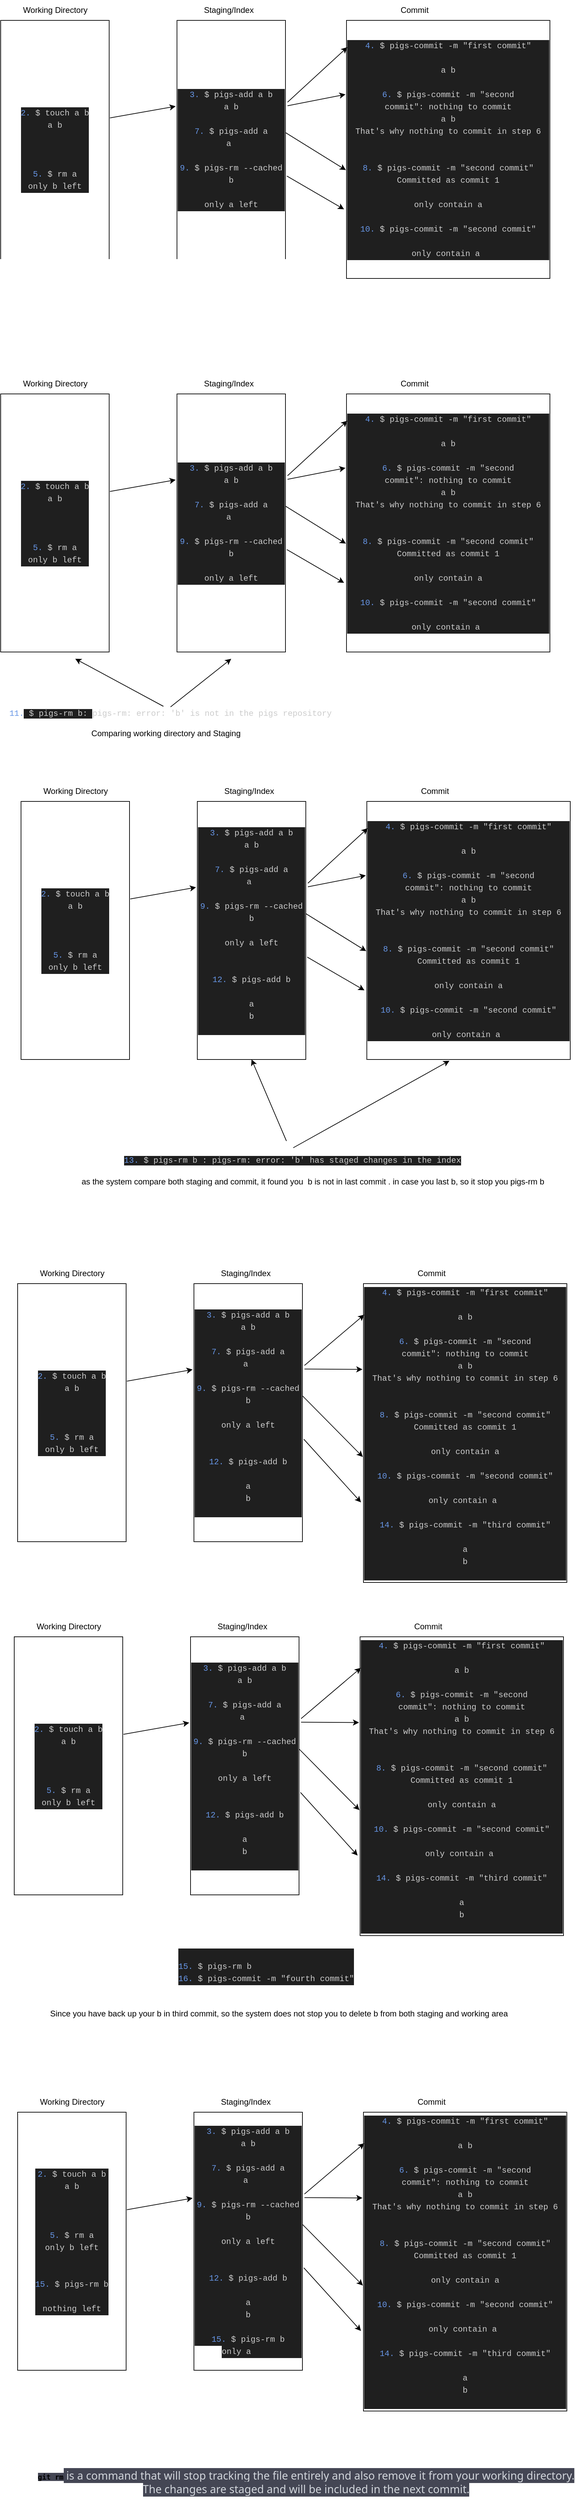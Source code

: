 <mxfile>
    <diagram id="VfUChGViP7axhB_BiA8z" name="Page-1">
        <mxGraphModel dx="1522" dy="1174" grid="1" gridSize="10" guides="1" tooltips="1" connect="1" arrows="1" fold="1" page="1" pageScale="1" pageWidth="827" pageHeight="1169" math="0" shadow="0">
            <root>
                <mxCell id="0"/>
                <mxCell id="1" parent="0"/>
                <mxCell id="2" value="&lt;div style=&quot;color: rgb(204, 204, 204); background-color: rgb(31, 31, 31); font-family: Menlo, Monaco, &amp;quot;Courier New&amp;quot;, monospace; line-height: 18px;&quot;&gt;&lt;span style=&quot;color: #6796e6;&quot;&gt;2.&lt;/span&gt; $ touch a b&lt;/div&gt;&lt;div style=&quot;color: rgb(204, 204, 204); background-color: rgb(31, 31, 31); font-family: Menlo, Monaco, &amp;quot;Courier New&amp;quot;, monospace; line-height: 18px;&quot;&gt;a b&lt;/div&gt;&lt;div style=&quot;color: rgb(204, 204, 204); background-color: rgb(31, 31, 31); font-family: Menlo, Monaco, &amp;quot;Courier New&amp;quot;, monospace; line-height: 18px;&quot;&gt;&lt;br&gt;&lt;/div&gt;&lt;div style=&quot;color: rgb(204, 204, 204); background-color: rgb(31, 31, 31); font-family: Menlo, Monaco, &amp;quot;Courier New&amp;quot;, monospace; line-height: 18px;&quot;&gt;&lt;br&gt;&lt;/div&gt;&lt;div style=&quot;color: rgb(204, 204, 204); background-color: rgb(31, 31, 31); font-family: Menlo, Monaco, &amp;quot;Courier New&amp;quot;, monospace; line-height: 18px;&quot;&gt;&lt;br&gt;&lt;/div&gt;&lt;div style=&quot;color: rgb(204, 204, 204); background-color: rgb(31, 31, 31); font-family: Menlo, Monaco, &amp;quot;Courier New&amp;quot;, monospace; line-height: 18px;&quot;&gt;&lt;span style=&quot;color: rgb(103, 150, 230);&quot;&gt;5.&lt;/span&gt;&lt;span style=&quot;&quot;&gt;&amp;nbsp;$ rm a&lt;/span&gt;&lt;br&gt;&lt;/div&gt;&lt;div style=&quot;color: rgb(204, 204, 204); background-color: rgb(31, 31, 31); font-family: Menlo, Monaco, &amp;quot;Courier New&amp;quot;, monospace; line-height: 18px;&quot;&gt;&lt;span style=&quot;&quot;&gt;only b left&lt;/span&gt;&lt;/div&gt;" style="rounded=0;whiteSpace=wrap;html=1;" parent="1" vertex="1">
                    <mxGeometry x="110" y="80" width="160" height="380" as="geometry"/>
                </mxCell>
                <mxCell id="3" value="&lt;div style=&quot;color: rgb(204, 204, 204); background-color: rgb(31, 31, 31); font-family: Menlo, Monaco, &amp;quot;Courier New&amp;quot;, monospace; line-height: 18px;&quot;&gt;&lt;span style=&quot;color: #6796e6;&quot;&gt;3.&lt;/span&gt; $ pigs-add a b&lt;/div&gt;&lt;div style=&quot;color: rgb(204, 204, 204); background-color: rgb(31, 31, 31); font-family: Menlo, Monaco, &amp;quot;Courier New&amp;quot;, monospace; line-height: 18px;&quot;&gt;a b&lt;/div&gt;&lt;div style=&quot;color: rgb(204, 204, 204); background-color: rgb(31, 31, 31); font-family: Menlo, Monaco, &amp;quot;Courier New&amp;quot;, monospace; line-height: 18px;&quot;&gt;&lt;br&gt;&lt;/div&gt;&lt;div style=&quot;color: rgb(204, 204, 204); background-color: rgb(31, 31, 31); font-family: Menlo, Monaco, &amp;quot;Courier New&amp;quot;, monospace; line-height: 18px;&quot;&gt;&lt;div style=&quot;line-height: 18px;&quot;&gt;&lt;div style=&quot;line-height: 18px;&quot;&gt;&lt;span style=&quot;color: #6796e6;&quot;&gt;7.&lt;/span&gt; $ pigs-add a&lt;/div&gt;&lt;div style=&quot;line-height: 18px;&quot;&gt;a&amp;nbsp;&lt;/div&gt;&lt;div style=&quot;line-height: 18px;&quot;&gt;&lt;br&gt;&lt;/div&gt;&lt;div style=&quot;line-height: 18px;&quot;&gt;&lt;div style=&quot;line-height: 18px;&quot;&gt;&lt;span style=&quot;color: #6796e6;&quot;&gt;9.&lt;/span&gt; $ pigs-rm --cached b&lt;/div&gt;&lt;div style=&quot;line-height: 18px;&quot;&gt;&lt;br&gt;&lt;/div&gt;&lt;div style=&quot;line-height: 18px;&quot;&gt;only a left&lt;/div&gt;&lt;/div&gt;&lt;/div&gt;&lt;/div&gt;" style="rounded=0;whiteSpace=wrap;html=1;" parent="1" vertex="1">
                    <mxGeometry x="370" y="80" width="160" height="380" as="geometry"/>
                </mxCell>
                <mxCell id="4" value="&lt;div style=&quot;color: rgb(204, 204, 204); background-color: rgb(31, 31, 31); font-family: Menlo, Monaco, &amp;quot;Courier New&amp;quot;, monospace; line-height: 18px;&quot;&gt;&lt;span style=&quot;color: #6796e6;&quot;&gt;4.&lt;/span&gt; $ pigs-commit -m &quot;first commit&quot;&lt;/div&gt;&lt;div style=&quot;color: rgb(204, 204, 204); background-color: rgb(31, 31, 31); font-family: Menlo, Monaco, &amp;quot;Courier New&amp;quot;, monospace; line-height: 18px;&quot;&gt;&lt;br&gt;&lt;/div&gt;&lt;div style=&quot;color: rgb(204, 204, 204); background-color: rgb(31, 31, 31); font-family: Menlo, Monaco, &amp;quot;Courier New&amp;quot;, monospace; line-height: 18px;&quot;&gt;a b&lt;/div&gt;&lt;div style=&quot;color: rgb(204, 204, 204); background-color: rgb(31, 31, 31); font-family: Menlo, Monaco, &amp;quot;Courier New&amp;quot;, monospace; line-height: 18px;&quot;&gt;&lt;span style=&quot;&quot;&gt;&lt;br&gt;&lt;/span&gt;&lt;/div&gt;&lt;div style=&quot;color: rgb(204, 204, 204); background-color: rgb(31, 31, 31); font-family: Menlo, Monaco, &amp;quot;Courier New&amp;quot;, monospace; line-height: 18px;&quot;&gt;&lt;div style=&quot;line-height: 18px;&quot;&gt;&lt;span style=&quot;color: #6796e6;&quot;&gt;6.&lt;/span&gt; $ pigs-commit -m &quot;second commit&quot;:&amp;nbsp;&lt;span style=&quot;&quot;&gt;nothing to commit&lt;/span&gt;&lt;/div&gt;&lt;div style=&quot;line-height: 18px;&quot;&gt;a b&lt;br&gt;&lt;/div&gt;&lt;div style=&quot;line-height: 18px;&quot;&gt;&lt;span style=&quot;&quot;&gt;That's why nothing to commit in step 6&lt;/span&gt;&lt;/div&gt;&lt;div style=&quot;line-height: 18px;&quot;&gt;&lt;span style=&quot;&quot;&gt;&lt;br&gt;&lt;/span&gt;&lt;/div&gt;&lt;div style=&quot;line-height: 18px;&quot;&gt;&lt;span style=&quot;&quot;&gt;&lt;br&gt;&lt;/span&gt;&lt;/div&gt;&lt;div style=&quot;line-height: 18px;&quot;&gt;&lt;div style=&quot;line-height: 18px;&quot;&gt;&lt;div&gt;&lt;span style=&quot;color: #6796e6;&quot;&gt;8.&lt;/span&gt; $ pigs-commit -m &quot;second commit&quot;&lt;/div&gt;&lt;div&gt;Committed as commit 1&lt;/div&gt;&lt;div&gt;&lt;br&gt;&lt;/div&gt;&lt;div&gt;only contain a&lt;/div&gt;&lt;div&gt;&lt;br&gt;&lt;/div&gt;&lt;div&gt;&lt;div style=&quot;line-height: 18px;&quot;&gt;&lt;span style=&quot;color: #6796e6;&quot;&gt;10.&lt;/span&gt; $ pigs-commit -m &quot;second commit&quot;&lt;/div&gt;&lt;/div&gt;&lt;div style=&quot;line-height: 18px;&quot;&gt;&lt;br&gt;&lt;/div&gt;&lt;div style=&quot;line-height: 18px;&quot;&gt;only contain a&amp;nbsp;&lt;/div&gt;&lt;/div&gt;&lt;/div&gt;&lt;/div&gt;" style="rounded=0;whiteSpace=wrap;html=1;" parent="1" vertex="1">
                    <mxGeometry x="620" y="80" width="300" height="380" as="geometry"/>
                </mxCell>
                <mxCell id="5" value="Working Directory" style="text;html=1;align=center;verticalAlign=middle;resizable=0;points=[];autosize=1;strokeColor=none;fillColor=none;" parent="1" vertex="1">
                    <mxGeometry x="130" y="50" width="120" height="30" as="geometry"/>
                </mxCell>
                <mxCell id="6" value="Staging/Index" style="text;html=1;align=center;verticalAlign=middle;resizable=0;points=[];autosize=1;strokeColor=none;fillColor=none;" parent="1" vertex="1">
                    <mxGeometry x="396" y="50" width="100" height="30" as="geometry"/>
                </mxCell>
                <mxCell id="7" value="Commit" style="text;html=1;align=center;verticalAlign=middle;resizable=0;points=[];autosize=1;strokeColor=none;fillColor=none;" parent="1" vertex="1">
                    <mxGeometry x="690" y="50" width="60" height="30" as="geometry"/>
                </mxCell>
                <mxCell id="16" value="" style="endArrow=classic;html=1;exitX=1.013;exitY=0.603;exitDx=0;exitDy=0;exitPerimeter=0;entryX=-0.012;entryY=0.732;entryDx=0;entryDy=0;entryPerimeter=0;" parent="1" source="3" target="4" edge="1">
                    <mxGeometry width="50" height="50" relative="1" as="geometry">
                        <mxPoint x="710" y="160" as="sourcePoint"/>
                        <mxPoint x="760" y="110" as="targetPoint"/>
                    </mxGeometry>
                </mxCell>
                <mxCell id="17" value="" style="endArrow=classic;html=1;entryX=-0.005;entryY=0.287;entryDx=0;entryDy=0;entryPerimeter=0;exitX=1.019;exitY=0.331;exitDx=0;exitDy=0;exitPerimeter=0;" parent="1" source="3" target="4" edge="1">
                    <mxGeometry width="50" height="50" relative="1" as="geometry">
                        <mxPoint x="710" y="130" as="sourcePoint"/>
                        <mxPoint x="760" y="80" as="targetPoint"/>
                        <Array as="points"/>
                    </mxGeometry>
                </mxCell>
                <mxCell id="19" value="&lt;div style=&quot;color: rgb(204, 204, 204); background-color: rgb(31, 31, 31); font-family: Menlo, Monaco, &amp;quot;Courier New&amp;quot;, monospace; line-height: 18px;&quot;&gt;&lt;br&gt;&lt;/div&gt;&lt;div style=&quot;color: rgb(204, 204, 204); background-color: rgb(31, 31, 31); font-family: Menlo, Monaco, &amp;quot;Courier New&amp;quot;, monospace; line-height: 18px;&quot;&gt;&lt;div style=&quot;line-height: 18px;&quot;&gt;&lt;div style=&quot;line-height: 18px;&quot;&gt;&lt;div style=&quot;line-height: 18px;&quot;&gt;&lt;div style=&quot;line-height: 18px;&quot;&gt;&lt;span style=&quot;color: #6796e6;&quot;&gt;15.&lt;/span&gt; $ pigs-rm b&lt;/div&gt;&lt;div style=&quot;line-height: 18px;&quot;&gt;&lt;div style=&quot;line-height: 18px;&quot;&gt;&lt;span style=&quot;color: #6796e6;&quot;&gt;16.&lt;/span&gt; $ pigs-commit -m &quot;fourth commit&quot;&lt;/div&gt;&lt;/div&gt;&lt;/div&gt;&lt;/div&gt;&lt;/div&gt;&lt;/div&gt;" style="text;html=1;align=left;verticalAlign=middle;resizable=0;points=[];autosize=1;strokeColor=none;fillColor=none;" parent="1" vertex="1">
                    <mxGeometry x="370" y="2910" width="280" height="70" as="geometry"/>
                </mxCell>
                <mxCell id="21" value="&lt;code style=&quot;box-sizing: border-box; border: 0px solid rgb(217, 217, 227); --tw-border-spacing-x: 0; --tw-border-spacing-y: 0; --tw-translate-x: 0; --tw-translate-y: 0; --tw-rotate: 0; --tw-skew-x: 0; --tw-skew-y: 0; --tw-scale-x: 1; --tw-scale-y: 1; --tw-pan-x: ; --tw-pan-y: ; --tw-pinch-zoom: ; --tw-scroll-snap-strictness: proximity; --tw-ordinal: ; --tw-slashed-zero: ; --tw-numeric-figure: ; --tw-numeric-spacing: ; --tw-numeric-fraction: ; --tw-ring-inset: ; --tw-ring-offset-width: 0px; --tw-ring-offset-color: #fff; --tw-ring-color: rgba(69,89,164,0.5); --tw-ring-offset-shadow: 0 0 transparent; --tw-ring-shadow: 0 0 transparent; --tw-shadow: 0 0 transparent; --tw-shadow-colored: 0 0 transparent; --tw-blur: ; --tw-brightness: ; --tw-contrast: ; --tw-grayscale: ; --tw-hue-rotate: ; --tw-invert: ; --tw-saturate: ; --tw-sepia: ; --tw-drop-shadow: ; --tw-backdrop-blur: ; --tw-backdrop-brightness: ; --tw-backdrop-contrast: ; --tw-backdrop-grayscale: ; --tw-backdrop-hue-rotate: ; --tw-backdrop-invert: ; --tw-backdrop-opacity: ; --tw-backdrop-saturate: ; --tw-backdrop-sepia: ; --tw-gradient-from-position: ; --tw-gradient-via-position: ; --tw-gradient-to-position: ; font-size: 0.875em; font-weight: 600; text-align: start; background-color: rgb(68, 70, 84); font-family: &amp;quot;Söhne Mono&amp;quot;, Monaco, &amp;quot;Andale Mono&amp;quot;, &amp;quot;Ubuntu Mono&amp;quot;, monospace !important;&quot;&gt;git rm&lt;/code&gt;&lt;span style=&quot;color: rgb(209, 213, 219); font-family: Söhne, ui-sans-serif, system-ui, -apple-system, &amp;quot;Segoe UI&amp;quot;, Roboto, Ubuntu, Cantarell, &amp;quot;Noto Sans&amp;quot;, sans-serif, &amp;quot;Helvetica Neue&amp;quot;, Arial, &amp;quot;Apple Color Emoji&amp;quot;, &amp;quot;Segoe UI Emoji&amp;quot;, &amp;quot;Segoe UI Symbol&amp;quot;, &amp;quot;Noto Color Emoji&amp;quot;; font-size: 16px; text-align: start; background-color: rgb(68, 70, 84);&quot;&gt; is a command that will stop tracking the file entirely and also remove it from your working directory. &lt;br&gt;The changes are staged and will be included in the next commit.&lt;/span&gt;" style="text;html=1;align=center;verticalAlign=middle;resizable=0;points=[];autosize=1;strokeColor=none;fillColor=none;" parent="1" vertex="1">
                    <mxGeometry x="170" y="3680" width="780" height="50" as="geometry"/>
                </mxCell>
                <mxCell id="24" value="" style="endArrow=classic;html=1;exitX=1.007;exitY=0.378;exitDx=0;exitDy=0;exitPerimeter=0;entryX=-0.012;entryY=0.333;entryDx=0;entryDy=0;entryPerimeter=0;" parent="1" source="2" target="3" edge="1">
                    <mxGeometry width="50" height="50" relative="1" as="geometry">
                        <mxPoint x="400" y="440" as="sourcePoint"/>
                        <mxPoint x="450" y="390" as="targetPoint"/>
                    </mxGeometry>
                </mxCell>
                <mxCell id="25" value="" style="endArrow=classic;html=1;entryX=-0.003;entryY=0.58;entryDx=0;entryDy=0;entryPerimeter=0;exitX=1.001;exitY=0.435;exitDx=0;exitDy=0;exitPerimeter=0;" parent="1" source="3" target="4" edge="1">
                    <mxGeometry width="50" height="50" relative="1" as="geometry">
                        <mxPoint x="400" y="440" as="sourcePoint"/>
                        <mxPoint x="450" y="390" as="targetPoint"/>
                    </mxGeometry>
                </mxCell>
                <mxCell id="26" value="" style="endArrow=classic;html=1;entryX=0.004;entryY=0.104;entryDx=0;entryDy=0;entryPerimeter=0;exitX=1.019;exitY=0.317;exitDx=0;exitDy=0;exitPerimeter=0;" parent="1" source="3" target="4" edge="1">
                    <mxGeometry width="50" height="50" relative="1" as="geometry">
                        <mxPoint x="543.04" y="215.78" as="sourcePoint"/>
                        <mxPoint x="628.5" y="199.06" as="targetPoint"/>
                        <Array as="points"/>
                    </mxGeometry>
                </mxCell>
                <mxCell id="27" value="&lt;div style=&quot;color: rgb(204, 204, 204); background-color: rgb(31, 31, 31); font-family: Menlo, Monaco, &amp;quot;Courier New&amp;quot;, monospace; line-height: 18px;&quot;&gt;&lt;span style=&quot;color: #6796e6;&quot;&gt;2.&lt;/span&gt; $ touch a b&lt;/div&gt;&lt;div style=&quot;color: rgb(204, 204, 204); background-color: rgb(31, 31, 31); font-family: Menlo, Monaco, &amp;quot;Courier New&amp;quot;, monospace; line-height: 18px;&quot;&gt;a b&lt;/div&gt;&lt;div style=&quot;color: rgb(204, 204, 204); background-color: rgb(31, 31, 31); font-family: Menlo, Monaco, &amp;quot;Courier New&amp;quot;, monospace; line-height: 18px;&quot;&gt;&lt;br&gt;&lt;/div&gt;&lt;div style=&quot;color: rgb(204, 204, 204); background-color: rgb(31, 31, 31); font-family: Menlo, Monaco, &amp;quot;Courier New&amp;quot;, monospace; line-height: 18px;&quot;&gt;&lt;br&gt;&lt;/div&gt;&lt;div style=&quot;color: rgb(204, 204, 204); background-color: rgb(31, 31, 31); font-family: Menlo, Monaco, &amp;quot;Courier New&amp;quot;, monospace; line-height: 18px;&quot;&gt;&lt;br&gt;&lt;/div&gt;&lt;div style=&quot;color: rgb(204, 204, 204); background-color: rgb(31, 31, 31); font-family: Menlo, Monaco, &amp;quot;Courier New&amp;quot;, monospace; line-height: 18px;&quot;&gt;&lt;span style=&quot;color: rgb(103, 150, 230);&quot;&gt;5.&lt;/span&gt;&lt;span style=&quot;&quot;&gt;&amp;nbsp;$ rm a&lt;/span&gt;&lt;br&gt;&lt;/div&gt;&lt;div style=&quot;color: rgb(204, 204, 204); background-color: rgb(31, 31, 31); font-family: Menlo, Monaco, &amp;quot;Courier New&amp;quot;, monospace; line-height: 18px;&quot;&gt;&lt;span style=&quot;&quot;&gt;only b left&lt;/span&gt;&lt;/div&gt;" style="rounded=0;whiteSpace=wrap;html=1;" vertex="1" parent="1">
                    <mxGeometry x="110" y="630" width="160" height="380" as="geometry"/>
                </mxCell>
                <mxCell id="28" value="&lt;div style=&quot;color: rgb(204, 204, 204); background-color: rgb(31, 31, 31); font-family: Menlo, Monaco, &amp;quot;Courier New&amp;quot;, monospace; line-height: 18px;&quot;&gt;&lt;span style=&quot;color: #6796e6;&quot;&gt;3.&lt;/span&gt; $ pigs-add a b&lt;/div&gt;&lt;div style=&quot;color: rgb(204, 204, 204); background-color: rgb(31, 31, 31); font-family: Menlo, Monaco, &amp;quot;Courier New&amp;quot;, monospace; line-height: 18px;&quot;&gt;a b&lt;/div&gt;&lt;div style=&quot;color: rgb(204, 204, 204); background-color: rgb(31, 31, 31); font-family: Menlo, Monaco, &amp;quot;Courier New&amp;quot;, monospace; line-height: 18px;&quot;&gt;&lt;br&gt;&lt;/div&gt;&lt;div style=&quot;color: rgb(204, 204, 204); background-color: rgb(31, 31, 31); font-family: Menlo, Monaco, &amp;quot;Courier New&amp;quot;, monospace; line-height: 18px;&quot;&gt;&lt;div style=&quot;line-height: 18px;&quot;&gt;&lt;div style=&quot;line-height: 18px;&quot;&gt;&lt;span style=&quot;color: #6796e6;&quot;&gt;7.&lt;/span&gt; $ pigs-add a&lt;/div&gt;&lt;div style=&quot;line-height: 18px;&quot;&gt;a&amp;nbsp;&lt;/div&gt;&lt;div style=&quot;line-height: 18px;&quot;&gt;&lt;br&gt;&lt;/div&gt;&lt;div style=&quot;line-height: 18px;&quot;&gt;&lt;div style=&quot;line-height: 18px;&quot;&gt;&lt;span style=&quot;color: #6796e6;&quot;&gt;9.&lt;/span&gt; $ pigs-rm --cached b&lt;/div&gt;&lt;div style=&quot;line-height: 18px;&quot;&gt;&lt;br&gt;&lt;/div&gt;&lt;div style=&quot;line-height: 18px;&quot;&gt;only a left&lt;/div&gt;&lt;/div&gt;&lt;/div&gt;&lt;/div&gt;" style="rounded=0;whiteSpace=wrap;html=1;" vertex="1" parent="1">
                    <mxGeometry x="370" y="630" width="160" height="380" as="geometry"/>
                </mxCell>
                <mxCell id="29" value="&lt;div style=&quot;color: rgb(204, 204, 204); background-color: rgb(31, 31, 31); font-family: Menlo, Monaco, &amp;quot;Courier New&amp;quot;, monospace; line-height: 18px;&quot;&gt;&lt;span style=&quot;color: #6796e6;&quot;&gt;4.&lt;/span&gt; $ pigs-commit -m &quot;first commit&quot;&lt;/div&gt;&lt;div style=&quot;color: rgb(204, 204, 204); background-color: rgb(31, 31, 31); font-family: Menlo, Monaco, &amp;quot;Courier New&amp;quot;, monospace; line-height: 18px;&quot;&gt;&lt;br&gt;&lt;/div&gt;&lt;div style=&quot;color: rgb(204, 204, 204); background-color: rgb(31, 31, 31); font-family: Menlo, Monaco, &amp;quot;Courier New&amp;quot;, monospace; line-height: 18px;&quot;&gt;a b&lt;/div&gt;&lt;div style=&quot;color: rgb(204, 204, 204); background-color: rgb(31, 31, 31); font-family: Menlo, Monaco, &amp;quot;Courier New&amp;quot;, monospace; line-height: 18px;&quot;&gt;&lt;span style=&quot;&quot;&gt;&lt;br&gt;&lt;/span&gt;&lt;/div&gt;&lt;div style=&quot;color: rgb(204, 204, 204); background-color: rgb(31, 31, 31); font-family: Menlo, Monaco, &amp;quot;Courier New&amp;quot;, monospace; line-height: 18px;&quot;&gt;&lt;div style=&quot;line-height: 18px;&quot;&gt;&lt;span style=&quot;color: #6796e6;&quot;&gt;6.&lt;/span&gt; $ pigs-commit -m &quot;second commit&quot;:&amp;nbsp;&lt;span style=&quot;&quot;&gt;nothing to commit&lt;/span&gt;&lt;/div&gt;&lt;div style=&quot;line-height: 18px;&quot;&gt;a b&lt;br&gt;&lt;/div&gt;&lt;div style=&quot;line-height: 18px;&quot;&gt;&lt;span style=&quot;&quot;&gt;That's why nothing to commit in step 6&lt;/span&gt;&lt;/div&gt;&lt;div style=&quot;line-height: 18px;&quot;&gt;&lt;span style=&quot;&quot;&gt;&lt;br&gt;&lt;/span&gt;&lt;/div&gt;&lt;div style=&quot;line-height: 18px;&quot;&gt;&lt;span style=&quot;&quot;&gt;&lt;br&gt;&lt;/span&gt;&lt;/div&gt;&lt;div style=&quot;line-height: 18px;&quot;&gt;&lt;div style=&quot;line-height: 18px;&quot;&gt;&lt;div&gt;&lt;span style=&quot;color: #6796e6;&quot;&gt;8.&lt;/span&gt; $ pigs-commit -m &quot;second commit&quot;&lt;/div&gt;&lt;div&gt;Committed as commit 1&lt;/div&gt;&lt;div&gt;&lt;br&gt;&lt;/div&gt;&lt;div&gt;only contain a&lt;/div&gt;&lt;div&gt;&lt;br&gt;&lt;/div&gt;&lt;div&gt;&lt;div style=&quot;line-height: 18px;&quot;&gt;&lt;span style=&quot;color: #6796e6;&quot;&gt;10.&lt;/span&gt; $ pigs-commit -m &quot;second commit&quot;&lt;/div&gt;&lt;/div&gt;&lt;div style=&quot;line-height: 18px;&quot;&gt;&lt;br&gt;&lt;/div&gt;&lt;div style=&quot;line-height: 18px;&quot;&gt;only contain a&amp;nbsp;&lt;/div&gt;&lt;/div&gt;&lt;/div&gt;&lt;/div&gt;" style="rounded=0;whiteSpace=wrap;html=1;" vertex="1" parent="1">
                    <mxGeometry x="620" y="630" width="300" height="380" as="geometry"/>
                </mxCell>
                <mxCell id="30" value="Working Directory" style="text;html=1;align=center;verticalAlign=middle;resizable=0;points=[];autosize=1;strokeColor=none;fillColor=none;" vertex="1" parent="1">
                    <mxGeometry x="130" y="600" width="120" height="30" as="geometry"/>
                </mxCell>
                <mxCell id="31" value="Staging/Index" style="text;html=1;align=center;verticalAlign=middle;resizable=0;points=[];autosize=1;strokeColor=none;fillColor=none;" vertex="1" parent="1">
                    <mxGeometry x="396" y="600" width="100" height="30" as="geometry"/>
                </mxCell>
                <mxCell id="32" value="Commit" style="text;html=1;align=center;verticalAlign=middle;resizable=0;points=[];autosize=1;strokeColor=none;fillColor=none;" vertex="1" parent="1">
                    <mxGeometry x="690" y="600" width="60" height="30" as="geometry"/>
                </mxCell>
                <mxCell id="33" value="" style="endArrow=classic;html=1;exitX=1.013;exitY=0.603;exitDx=0;exitDy=0;exitPerimeter=0;entryX=-0.012;entryY=0.732;entryDx=0;entryDy=0;entryPerimeter=0;" edge="1" parent="1" source="28" target="29">
                    <mxGeometry width="50" height="50" relative="1" as="geometry">
                        <mxPoint x="710" y="710" as="sourcePoint"/>
                        <mxPoint x="760" y="660" as="targetPoint"/>
                    </mxGeometry>
                </mxCell>
                <mxCell id="34" value="" style="endArrow=classic;html=1;entryX=-0.005;entryY=0.287;entryDx=0;entryDy=0;entryPerimeter=0;exitX=1.019;exitY=0.331;exitDx=0;exitDy=0;exitPerimeter=0;" edge="1" parent="1" source="28" target="29">
                    <mxGeometry width="50" height="50" relative="1" as="geometry">
                        <mxPoint x="710" y="680" as="sourcePoint"/>
                        <mxPoint x="760" y="630" as="targetPoint"/>
                        <Array as="points"/>
                    </mxGeometry>
                </mxCell>
                <mxCell id="35" value="" style="endArrow=classic;html=1;exitX=1.007;exitY=0.378;exitDx=0;exitDy=0;exitPerimeter=0;entryX=-0.012;entryY=0.333;entryDx=0;entryDy=0;entryPerimeter=0;" edge="1" parent="1" source="27" target="28">
                    <mxGeometry width="50" height="50" relative="1" as="geometry">
                        <mxPoint x="400" y="990" as="sourcePoint"/>
                        <mxPoint x="450" y="940" as="targetPoint"/>
                    </mxGeometry>
                </mxCell>
                <mxCell id="36" value="" style="endArrow=classic;html=1;entryX=-0.003;entryY=0.58;entryDx=0;entryDy=0;entryPerimeter=0;exitX=1.001;exitY=0.435;exitDx=0;exitDy=0;exitPerimeter=0;" edge="1" parent="1" source="28" target="29">
                    <mxGeometry width="50" height="50" relative="1" as="geometry">
                        <mxPoint x="400" y="990" as="sourcePoint"/>
                        <mxPoint x="450" y="940" as="targetPoint"/>
                    </mxGeometry>
                </mxCell>
                <mxCell id="37" value="" style="endArrow=classic;html=1;entryX=0.004;entryY=0.104;entryDx=0;entryDy=0;entryPerimeter=0;exitX=1.019;exitY=0.317;exitDx=0;exitDy=0;exitPerimeter=0;" edge="1" parent="1" source="28" target="29">
                    <mxGeometry width="50" height="50" relative="1" as="geometry">
                        <mxPoint x="543.04" y="765.78" as="sourcePoint"/>
                        <mxPoint x="628.5" y="749.06" as="targetPoint"/>
                        <Array as="points"/>
                    </mxGeometry>
                </mxCell>
                <mxCell id="38" value="&lt;span style=&quot;font-family: Menlo, Monaco, &amp;quot;Courier New&amp;quot;, monospace; text-align: left; color: rgb(103, 150, 230);&quot;&gt;11.&lt;/span&gt;&lt;span style=&quot;color: rgb(204, 204, 204); font-family: Menlo, Monaco, &amp;quot;Courier New&amp;quot;, monospace; text-align: left; background-color: rgb(31, 31, 31);&quot;&gt;&amp;nbsp;$ pigs-rm b:&amp;nbsp;&lt;/span&gt;&lt;span style=&quot;color: rgb(204, 204, 204); font-family: Menlo, Monaco, &amp;quot;Courier New&amp;quot;, monospace; text-align: left;&quot;&gt;pigs-rm: error: 'b' is not in the pigs repository&lt;/span&gt;" style="text;html=1;align=center;verticalAlign=middle;resizable=0;points=[];autosize=1;strokeColor=none;fillColor=none;" vertex="1" parent="1">
                    <mxGeometry x="110" y="1085" width="500" height="30" as="geometry"/>
                </mxCell>
                <mxCell id="39" value="" style="endArrow=classic;html=1;" edge="1" parent="1">
                    <mxGeometry width="50" height="50" relative="1" as="geometry">
                        <mxPoint x="350" y="1090" as="sourcePoint"/>
                        <mxPoint x="220" y="1020" as="targetPoint"/>
                    </mxGeometry>
                </mxCell>
                <mxCell id="40" value="" style="endArrow=classic;html=1;exitX=0.481;exitY=-0.137;exitDx=0;exitDy=0;exitPerimeter=0;" edge="1" parent="1">
                    <mxGeometry width="50" height="50" relative="1" as="geometry">
                        <mxPoint x="360.5" y="1090.89" as="sourcePoint"/>
                        <mxPoint x="450" y="1020" as="targetPoint"/>
                    </mxGeometry>
                </mxCell>
                <mxCell id="41" value="Comparing working directory and Staging&amp;nbsp;" style="text;html=1;align=center;verticalAlign=middle;resizable=0;points=[];autosize=1;strokeColor=none;fillColor=none;" vertex="1" parent="1">
                    <mxGeometry x="230" y="1115" width="250" height="30" as="geometry"/>
                </mxCell>
                <mxCell id="42" value="&lt;div style=&quot;color: rgb(204, 204, 204); background-color: rgb(31, 31, 31); font-family: Menlo, Monaco, &amp;quot;Courier New&amp;quot;, monospace; line-height: 18px;&quot;&gt;&lt;span style=&quot;color: #6796e6;&quot;&gt;2.&lt;/span&gt; $ touch a b&lt;/div&gt;&lt;div style=&quot;color: rgb(204, 204, 204); background-color: rgb(31, 31, 31); font-family: Menlo, Monaco, &amp;quot;Courier New&amp;quot;, monospace; line-height: 18px;&quot;&gt;a b&lt;/div&gt;&lt;div style=&quot;color: rgb(204, 204, 204); background-color: rgb(31, 31, 31); font-family: Menlo, Monaco, &amp;quot;Courier New&amp;quot;, monospace; line-height: 18px;&quot;&gt;&lt;br&gt;&lt;/div&gt;&lt;div style=&quot;color: rgb(204, 204, 204); background-color: rgb(31, 31, 31); font-family: Menlo, Monaco, &amp;quot;Courier New&amp;quot;, monospace; line-height: 18px;&quot;&gt;&lt;br&gt;&lt;/div&gt;&lt;div style=&quot;color: rgb(204, 204, 204); background-color: rgb(31, 31, 31); font-family: Menlo, Monaco, &amp;quot;Courier New&amp;quot;, monospace; line-height: 18px;&quot;&gt;&lt;br&gt;&lt;/div&gt;&lt;div style=&quot;color: rgb(204, 204, 204); background-color: rgb(31, 31, 31); font-family: Menlo, Monaco, &amp;quot;Courier New&amp;quot;, monospace; line-height: 18px;&quot;&gt;&lt;span style=&quot;color: rgb(103, 150, 230);&quot;&gt;5.&lt;/span&gt;&lt;span style=&quot;&quot;&gt;&amp;nbsp;$ rm a&lt;/span&gt;&lt;br&gt;&lt;/div&gt;&lt;div style=&quot;color: rgb(204, 204, 204); background-color: rgb(31, 31, 31); font-family: Menlo, Monaco, &amp;quot;Courier New&amp;quot;, monospace; line-height: 18px;&quot;&gt;&lt;span style=&quot;&quot;&gt;only b left&lt;/span&gt;&lt;/div&gt;" style="rounded=0;whiteSpace=wrap;html=1;" vertex="1" parent="1">
                    <mxGeometry x="140" y="1230" width="160" height="380" as="geometry"/>
                </mxCell>
                <mxCell id="43" value="&lt;div style=&quot;color: rgb(204, 204, 204); background-color: rgb(31, 31, 31); font-family: Menlo, Monaco, &amp;quot;Courier New&amp;quot;, monospace; line-height: 18px;&quot;&gt;&lt;span style=&quot;color: #6796e6;&quot;&gt;3.&lt;/span&gt; $ pigs-add a b&lt;/div&gt;&lt;div style=&quot;color: rgb(204, 204, 204); background-color: rgb(31, 31, 31); font-family: Menlo, Monaco, &amp;quot;Courier New&amp;quot;, monospace; line-height: 18px;&quot;&gt;a b&lt;/div&gt;&lt;div style=&quot;color: rgb(204, 204, 204); background-color: rgb(31, 31, 31); font-family: Menlo, Monaco, &amp;quot;Courier New&amp;quot;, monospace; line-height: 18px;&quot;&gt;&lt;br&gt;&lt;/div&gt;&lt;div style=&quot;color: rgb(204, 204, 204); background-color: rgb(31, 31, 31); font-family: Menlo, Monaco, &amp;quot;Courier New&amp;quot;, monospace; line-height: 18px;&quot;&gt;&lt;div style=&quot;line-height: 18px;&quot;&gt;&lt;div style=&quot;line-height: 18px;&quot;&gt;&lt;span style=&quot;color: #6796e6;&quot;&gt;7.&lt;/span&gt; $ pigs-add a&lt;/div&gt;&lt;div style=&quot;line-height: 18px;&quot;&gt;a&amp;nbsp;&lt;/div&gt;&lt;div style=&quot;line-height: 18px;&quot;&gt;&lt;br&gt;&lt;/div&gt;&lt;div style=&quot;line-height: 18px;&quot;&gt;&lt;div style=&quot;line-height: 18px;&quot;&gt;&lt;span style=&quot;color: #6796e6;&quot;&gt;9.&lt;/span&gt; $ pigs-rm --cached b&lt;/div&gt;&lt;div style=&quot;line-height: 18px;&quot;&gt;&lt;br&gt;&lt;/div&gt;&lt;div style=&quot;line-height: 18px;&quot;&gt;only a left&lt;/div&gt;&lt;div style=&quot;line-height: 18px;&quot;&gt;&lt;br&gt;&lt;/div&gt;&lt;div style=&quot;line-height: 18px;&quot;&gt;&lt;br&gt;&lt;/div&gt;&lt;div style=&quot;line-height: 18px;&quot;&gt;&lt;div style=&quot;line-height: 18px;&quot;&gt;&lt;span style=&quot;color: rgb(103, 150, 230);&quot;&gt;12.&lt;/span&gt;&amp;nbsp;$ pigs-add b&lt;/div&gt;&lt;div style=&quot;line-height: 18px;&quot;&gt;&lt;span style=&quot;white-space: pre;&quot;&gt;&#9;&lt;/span&gt;&lt;br&gt;&lt;/div&gt;&lt;div style=&quot;line-height: 18px;&quot;&gt;a&lt;br&gt;&lt;/div&gt;&lt;div style=&quot;line-height: 18px;&quot;&gt;b&lt;br&gt;&lt;/div&gt;&lt;div&gt;&lt;br&gt;&lt;/div&gt;&lt;div style=&quot;text-align: left; line-height: 18px;&quot;&gt;&lt;/div&gt;&lt;/div&gt;&lt;/div&gt;&lt;/div&gt;&lt;/div&gt;" style="rounded=0;whiteSpace=wrap;html=1;" vertex="1" parent="1">
                    <mxGeometry x="400" y="1230" width="160" height="380" as="geometry"/>
                </mxCell>
                <mxCell id="44" value="&lt;div style=&quot;color: rgb(204, 204, 204); background-color: rgb(31, 31, 31); font-family: Menlo, Monaco, &amp;quot;Courier New&amp;quot;, monospace; line-height: 18px;&quot;&gt;&lt;span style=&quot;color: #6796e6;&quot;&gt;4.&lt;/span&gt; $ pigs-commit -m &quot;first commit&quot;&lt;/div&gt;&lt;div style=&quot;color: rgb(204, 204, 204); background-color: rgb(31, 31, 31); font-family: Menlo, Monaco, &amp;quot;Courier New&amp;quot;, monospace; line-height: 18px;&quot;&gt;&lt;br&gt;&lt;/div&gt;&lt;div style=&quot;color: rgb(204, 204, 204); background-color: rgb(31, 31, 31); font-family: Menlo, Monaco, &amp;quot;Courier New&amp;quot;, monospace; line-height: 18px;&quot;&gt;a b&lt;/div&gt;&lt;div style=&quot;color: rgb(204, 204, 204); background-color: rgb(31, 31, 31); font-family: Menlo, Monaco, &amp;quot;Courier New&amp;quot;, monospace; line-height: 18px;&quot;&gt;&lt;span style=&quot;&quot;&gt;&lt;br&gt;&lt;/span&gt;&lt;/div&gt;&lt;div style=&quot;color: rgb(204, 204, 204); background-color: rgb(31, 31, 31); font-family: Menlo, Monaco, &amp;quot;Courier New&amp;quot;, monospace; line-height: 18px;&quot;&gt;&lt;div style=&quot;line-height: 18px;&quot;&gt;&lt;span style=&quot;color: #6796e6;&quot;&gt;6.&lt;/span&gt; $ pigs-commit -m &quot;second commit&quot;:&amp;nbsp;&lt;span style=&quot;&quot;&gt;nothing to commit&lt;/span&gt;&lt;/div&gt;&lt;div style=&quot;line-height: 18px;&quot;&gt;a b&lt;br&gt;&lt;/div&gt;&lt;div style=&quot;line-height: 18px;&quot;&gt;&lt;span style=&quot;&quot;&gt;That's why nothing to commit in step 6&lt;/span&gt;&lt;/div&gt;&lt;div style=&quot;line-height: 18px;&quot;&gt;&lt;span style=&quot;&quot;&gt;&lt;br&gt;&lt;/span&gt;&lt;/div&gt;&lt;div style=&quot;line-height: 18px;&quot;&gt;&lt;span style=&quot;&quot;&gt;&lt;br&gt;&lt;/span&gt;&lt;/div&gt;&lt;div style=&quot;line-height: 18px;&quot;&gt;&lt;div style=&quot;line-height: 18px;&quot;&gt;&lt;div&gt;&lt;span style=&quot;color: #6796e6;&quot;&gt;8.&lt;/span&gt; $ pigs-commit -m &quot;second commit&quot;&lt;/div&gt;&lt;div&gt;Committed as commit 1&lt;/div&gt;&lt;div&gt;&lt;br&gt;&lt;/div&gt;&lt;div&gt;only contain a&lt;/div&gt;&lt;div&gt;&lt;br&gt;&lt;/div&gt;&lt;div&gt;&lt;div style=&quot;line-height: 18px;&quot;&gt;&lt;span style=&quot;color: #6796e6;&quot;&gt;10.&lt;/span&gt; $ pigs-commit -m &quot;second commit&quot;&lt;/div&gt;&lt;/div&gt;&lt;div style=&quot;line-height: 18px;&quot;&gt;&lt;br&gt;&lt;/div&gt;&lt;div style=&quot;line-height: 18px;&quot;&gt;only contain a&amp;nbsp;&lt;/div&gt;&lt;/div&gt;&lt;/div&gt;&lt;/div&gt;" style="rounded=0;whiteSpace=wrap;html=1;" vertex="1" parent="1">
                    <mxGeometry x="650" y="1230" width="300" height="380" as="geometry"/>
                </mxCell>
                <mxCell id="45" value="Working Directory" style="text;html=1;align=center;verticalAlign=middle;resizable=0;points=[];autosize=1;strokeColor=none;fillColor=none;" vertex="1" parent="1">
                    <mxGeometry x="160" y="1200" width="120" height="30" as="geometry"/>
                </mxCell>
                <mxCell id="46" value="Staging/Index" style="text;html=1;align=center;verticalAlign=middle;resizable=0;points=[];autosize=1;strokeColor=none;fillColor=none;" vertex="1" parent="1">
                    <mxGeometry x="426" y="1200" width="100" height="30" as="geometry"/>
                </mxCell>
                <mxCell id="47" value="Commit" style="text;html=1;align=center;verticalAlign=middle;resizable=0;points=[];autosize=1;strokeColor=none;fillColor=none;" vertex="1" parent="1">
                    <mxGeometry x="720" y="1200" width="60" height="30" as="geometry"/>
                </mxCell>
                <mxCell id="48" value="" style="endArrow=classic;html=1;exitX=1.013;exitY=0.603;exitDx=0;exitDy=0;exitPerimeter=0;entryX=-0.012;entryY=0.732;entryDx=0;entryDy=0;entryPerimeter=0;" edge="1" parent="1" source="43" target="44">
                    <mxGeometry width="50" height="50" relative="1" as="geometry">
                        <mxPoint x="740" y="1310" as="sourcePoint"/>
                        <mxPoint x="790" y="1260" as="targetPoint"/>
                    </mxGeometry>
                </mxCell>
                <mxCell id="49" value="" style="endArrow=classic;html=1;entryX=-0.005;entryY=0.287;entryDx=0;entryDy=0;entryPerimeter=0;exitX=1.019;exitY=0.331;exitDx=0;exitDy=0;exitPerimeter=0;" edge="1" parent="1" source="43" target="44">
                    <mxGeometry width="50" height="50" relative="1" as="geometry">
                        <mxPoint x="740" y="1280" as="sourcePoint"/>
                        <mxPoint x="790" y="1230" as="targetPoint"/>
                        <Array as="points"/>
                    </mxGeometry>
                </mxCell>
                <mxCell id="50" value="" style="endArrow=classic;html=1;exitX=1.007;exitY=0.378;exitDx=0;exitDy=0;exitPerimeter=0;entryX=-0.012;entryY=0.333;entryDx=0;entryDy=0;entryPerimeter=0;" edge="1" parent="1" source="42" target="43">
                    <mxGeometry width="50" height="50" relative="1" as="geometry">
                        <mxPoint x="430" y="1590" as="sourcePoint"/>
                        <mxPoint x="480" y="1540" as="targetPoint"/>
                    </mxGeometry>
                </mxCell>
                <mxCell id="51" value="" style="endArrow=classic;html=1;entryX=-0.003;entryY=0.58;entryDx=0;entryDy=0;entryPerimeter=0;exitX=1.001;exitY=0.435;exitDx=0;exitDy=0;exitPerimeter=0;" edge="1" parent="1" source="43" target="44">
                    <mxGeometry width="50" height="50" relative="1" as="geometry">
                        <mxPoint x="430" y="1590" as="sourcePoint"/>
                        <mxPoint x="480" y="1540" as="targetPoint"/>
                    </mxGeometry>
                </mxCell>
                <mxCell id="52" value="" style="endArrow=classic;html=1;entryX=0.004;entryY=0.104;entryDx=0;entryDy=0;entryPerimeter=0;exitX=1.019;exitY=0.317;exitDx=0;exitDy=0;exitPerimeter=0;" edge="1" parent="1" source="43" target="44">
                    <mxGeometry width="50" height="50" relative="1" as="geometry">
                        <mxPoint x="573.04" y="1365.78" as="sourcePoint"/>
                        <mxPoint x="658.5" y="1349.06" as="targetPoint"/>
                        <Array as="points"/>
                    </mxGeometry>
                </mxCell>
                <mxCell id="53" value="&lt;span style=&quot;font-family: Menlo, Monaco, &amp;quot;Courier New&amp;quot;, monospace; text-align: left; background-color: rgb(31, 31, 31); color: rgb(103, 150, 230);&quot;&gt;&lt;br class=&quot;Apple-interchange-newline&quot;&gt;13.&lt;/span&gt;&lt;span style=&quot;color: rgb(204, 204, 204); font-family: Menlo, Monaco, &amp;quot;Courier New&amp;quot;, monospace; text-align: left; background-color: rgb(31, 31, 31);&quot;&gt;&amp;nbsp;$ pigs-rm b :&amp;nbsp;&lt;/span&gt;&lt;span style=&quot;color: rgb(204, 204, 204); font-family: Menlo, Monaco, &amp;quot;Courier New&amp;quot;, monospace; text-align: left; background-color: rgb(31, 31, 31);&quot;&gt;pigs-rm: error: 'b' has staged changes in the index&lt;/span&gt;" style="text;html=1;align=center;verticalAlign=middle;resizable=0;points=[];autosize=1;strokeColor=none;fillColor=none;" vertex="1" parent="1">
                    <mxGeometry x="280" y="1730" width="520" height="40" as="geometry"/>
                </mxCell>
                <mxCell id="54" value="" style="endArrow=classic;html=1;" edge="1" parent="1" source="53">
                    <mxGeometry width="50" height="50" relative="1" as="geometry">
                        <mxPoint x="370" y="1530" as="sourcePoint"/>
                        <mxPoint x="480" y="1610" as="targetPoint"/>
                    </mxGeometry>
                </mxCell>
                <mxCell id="56" value="" style="endArrow=classic;html=1;entryX=0.406;entryY=1.005;entryDx=0;entryDy=0;entryPerimeter=0;" edge="1" parent="1" target="44">
                    <mxGeometry width="50" height="50" relative="1" as="geometry">
                        <mxPoint x="541.429" y="1740" as="sourcePoint"/>
                        <mxPoint x="490" y="1620" as="targetPoint"/>
                    </mxGeometry>
                </mxCell>
                <mxCell id="57" value="as the system compare both staging and commit, it found you&amp;nbsp; b is not in last commit . in case you last b, so it stop you pigs-rm b" style="text;html=1;align=center;verticalAlign=middle;resizable=0;points=[];autosize=1;strokeColor=none;fillColor=none;" vertex="1" parent="1">
                    <mxGeometry x="215" y="1775" width="710" height="30" as="geometry"/>
                </mxCell>
                <mxCell id="73" value="&lt;div style=&quot;color: rgb(204, 204, 204); background-color: rgb(31, 31, 31); font-family: Menlo, Monaco, &amp;quot;Courier New&amp;quot;, monospace; line-height: 18px;&quot;&gt;&lt;span style=&quot;color: #6796e6;&quot;&gt;2.&lt;/span&gt; $ touch a b&lt;/div&gt;&lt;div style=&quot;color: rgb(204, 204, 204); background-color: rgb(31, 31, 31); font-family: Menlo, Monaco, &amp;quot;Courier New&amp;quot;, monospace; line-height: 18px;&quot;&gt;a b&lt;/div&gt;&lt;div style=&quot;color: rgb(204, 204, 204); background-color: rgb(31, 31, 31); font-family: Menlo, Monaco, &amp;quot;Courier New&amp;quot;, monospace; line-height: 18px;&quot;&gt;&lt;br&gt;&lt;/div&gt;&lt;div style=&quot;color: rgb(204, 204, 204); background-color: rgb(31, 31, 31); font-family: Menlo, Monaco, &amp;quot;Courier New&amp;quot;, monospace; line-height: 18px;&quot;&gt;&lt;br&gt;&lt;/div&gt;&lt;div style=&quot;color: rgb(204, 204, 204); background-color: rgb(31, 31, 31); font-family: Menlo, Monaco, &amp;quot;Courier New&amp;quot;, monospace; line-height: 18px;&quot;&gt;&lt;br&gt;&lt;/div&gt;&lt;div style=&quot;color: rgb(204, 204, 204); background-color: rgb(31, 31, 31); font-family: Menlo, Monaco, &amp;quot;Courier New&amp;quot;, monospace; line-height: 18px;&quot;&gt;&lt;span style=&quot;color: rgb(103, 150, 230);&quot;&gt;5.&lt;/span&gt;&lt;span style=&quot;&quot;&gt;&amp;nbsp;$ rm a&lt;/span&gt;&lt;br&gt;&lt;/div&gt;&lt;div style=&quot;color: rgb(204, 204, 204); background-color: rgb(31, 31, 31); font-family: Menlo, Monaco, &amp;quot;Courier New&amp;quot;, monospace; line-height: 18px;&quot;&gt;&lt;span style=&quot;&quot;&gt;only b left&lt;/span&gt;&lt;/div&gt;" style="rounded=0;whiteSpace=wrap;html=1;" vertex="1" parent="1">
                    <mxGeometry x="135" y="1940" width="160" height="380" as="geometry"/>
                </mxCell>
                <mxCell id="74" value="&lt;div style=&quot;color: rgb(204, 204, 204); background-color: rgb(31, 31, 31); font-family: Menlo, Monaco, &amp;quot;Courier New&amp;quot;, monospace; line-height: 18px;&quot;&gt;&lt;span style=&quot;color: #6796e6;&quot;&gt;3.&lt;/span&gt; $ pigs-add a b&lt;/div&gt;&lt;div style=&quot;color: rgb(204, 204, 204); background-color: rgb(31, 31, 31); font-family: Menlo, Monaco, &amp;quot;Courier New&amp;quot;, monospace; line-height: 18px;&quot;&gt;a b&lt;/div&gt;&lt;div style=&quot;color: rgb(204, 204, 204); background-color: rgb(31, 31, 31); font-family: Menlo, Monaco, &amp;quot;Courier New&amp;quot;, monospace; line-height: 18px;&quot;&gt;&lt;br&gt;&lt;/div&gt;&lt;div style=&quot;color: rgb(204, 204, 204); background-color: rgb(31, 31, 31); font-family: Menlo, Monaco, &amp;quot;Courier New&amp;quot;, monospace; line-height: 18px;&quot;&gt;&lt;div style=&quot;line-height: 18px;&quot;&gt;&lt;div style=&quot;line-height: 18px;&quot;&gt;&lt;span style=&quot;color: #6796e6;&quot;&gt;7.&lt;/span&gt; $ pigs-add a&lt;/div&gt;&lt;div style=&quot;line-height: 18px;&quot;&gt;a&amp;nbsp;&lt;/div&gt;&lt;div style=&quot;line-height: 18px;&quot;&gt;&lt;br&gt;&lt;/div&gt;&lt;div style=&quot;line-height: 18px;&quot;&gt;&lt;div style=&quot;line-height: 18px;&quot;&gt;&lt;span style=&quot;color: #6796e6;&quot;&gt;9.&lt;/span&gt; $ pigs-rm --cached b&lt;/div&gt;&lt;div style=&quot;line-height: 18px;&quot;&gt;&lt;br&gt;&lt;/div&gt;&lt;div style=&quot;line-height: 18px;&quot;&gt;only a left&lt;/div&gt;&lt;div style=&quot;line-height: 18px;&quot;&gt;&lt;br&gt;&lt;/div&gt;&lt;div style=&quot;line-height: 18px;&quot;&gt;&lt;br&gt;&lt;/div&gt;&lt;div style=&quot;line-height: 18px;&quot;&gt;&lt;div style=&quot;line-height: 18px;&quot;&gt;&lt;span style=&quot;color: rgb(103, 150, 230);&quot;&gt;12.&lt;/span&gt;&amp;nbsp;$ pigs-add b&lt;/div&gt;&lt;div style=&quot;line-height: 18px;&quot;&gt;&lt;span style=&quot;white-space: pre;&quot;&gt;&#9;&lt;/span&gt;&lt;br&gt;&lt;/div&gt;&lt;div style=&quot;line-height: 18px;&quot;&gt;a&lt;br&gt;&lt;/div&gt;&lt;div style=&quot;line-height: 18px;&quot;&gt;b&lt;br&gt;&lt;/div&gt;&lt;div&gt;&lt;br&gt;&lt;/div&gt;&lt;div style=&quot;text-align: left; line-height: 18px;&quot;&gt;&lt;/div&gt;&lt;/div&gt;&lt;/div&gt;&lt;/div&gt;&lt;/div&gt;" style="rounded=0;whiteSpace=wrap;html=1;" vertex="1" parent="1">
                    <mxGeometry x="395" y="1940" width="160" height="380" as="geometry"/>
                </mxCell>
                <mxCell id="75" value="&lt;div style=&quot;color: rgb(204, 204, 204); background-color: rgb(31, 31, 31); font-family: Menlo, Monaco, &amp;quot;Courier New&amp;quot;, monospace; line-height: 18px;&quot;&gt;&lt;span style=&quot;color: #6796e6;&quot;&gt;4.&lt;/span&gt; $ pigs-commit -m &quot;first commit&quot;&lt;/div&gt;&lt;div style=&quot;color: rgb(204, 204, 204); background-color: rgb(31, 31, 31); font-family: Menlo, Monaco, &amp;quot;Courier New&amp;quot;, monospace; line-height: 18px;&quot;&gt;&lt;br&gt;&lt;/div&gt;&lt;div style=&quot;color: rgb(204, 204, 204); background-color: rgb(31, 31, 31); font-family: Menlo, Monaco, &amp;quot;Courier New&amp;quot;, monospace; line-height: 18px;&quot;&gt;a b&lt;/div&gt;&lt;div style=&quot;color: rgb(204, 204, 204); background-color: rgb(31, 31, 31); font-family: Menlo, Monaco, &amp;quot;Courier New&amp;quot;, monospace; line-height: 18px;&quot;&gt;&lt;span style=&quot;&quot;&gt;&lt;br&gt;&lt;/span&gt;&lt;/div&gt;&lt;div style=&quot;color: rgb(204, 204, 204); background-color: rgb(31, 31, 31); font-family: Menlo, Monaco, &amp;quot;Courier New&amp;quot;, monospace; line-height: 18px;&quot;&gt;&lt;div style=&quot;line-height: 18px;&quot;&gt;&lt;span style=&quot;color: #6796e6;&quot;&gt;6.&lt;/span&gt; $ pigs-commit -m &quot;second commit&quot;:&amp;nbsp;&lt;span style=&quot;&quot;&gt;nothing to commit&lt;/span&gt;&lt;/div&gt;&lt;div style=&quot;line-height: 18px;&quot;&gt;a b&lt;br&gt;&lt;/div&gt;&lt;div style=&quot;line-height: 18px;&quot;&gt;&lt;span style=&quot;&quot;&gt;That's why nothing to commit in step 6&lt;/span&gt;&lt;/div&gt;&lt;div style=&quot;line-height: 18px;&quot;&gt;&lt;span style=&quot;&quot;&gt;&lt;br&gt;&lt;/span&gt;&lt;/div&gt;&lt;div style=&quot;line-height: 18px;&quot;&gt;&lt;span style=&quot;&quot;&gt;&lt;br&gt;&lt;/span&gt;&lt;/div&gt;&lt;div style=&quot;line-height: 18px;&quot;&gt;&lt;div style=&quot;line-height: 18px;&quot;&gt;&lt;div&gt;&lt;span style=&quot;color: #6796e6;&quot;&gt;8.&lt;/span&gt; $ pigs-commit -m &quot;second commit&quot;&lt;/div&gt;&lt;div&gt;Committed as commit 1&lt;/div&gt;&lt;div&gt;&lt;br&gt;&lt;/div&gt;&lt;div&gt;only contain a&lt;/div&gt;&lt;div&gt;&lt;br&gt;&lt;/div&gt;&lt;div&gt;&lt;div style=&quot;line-height: 18px;&quot;&gt;&lt;span style=&quot;color: #6796e6;&quot;&gt;10.&lt;/span&gt; $ pigs-commit -m &quot;second commit&quot;&lt;/div&gt;&lt;/div&gt;&lt;div style=&quot;line-height: 18px;&quot;&gt;&lt;br&gt;&lt;/div&gt;&lt;div style=&quot;line-height: 18px;&quot;&gt;only contain a&amp;nbsp;&lt;/div&gt;&lt;div style=&quot;line-height: 18px;&quot;&gt;&lt;br&gt;&lt;/div&gt;&lt;div style=&quot;line-height: 18px;&quot;&gt;&lt;span style=&quot;text-align: left; color: rgb(103, 150, 230);&quot;&gt;14.&lt;/span&gt;&lt;span style=&quot;text-align: left;&quot;&gt;&amp;nbsp;$ pigs-commit -m &quot;third commit&quot;&lt;/span&gt;&lt;br&gt;&lt;/div&gt;&lt;div style=&quot;line-height: 18px;&quot;&gt;&lt;span style=&quot;text-align: left;&quot;&gt;&lt;br&gt;&lt;/span&gt;&lt;/div&gt;&lt;div style=&quot;line-height: 18px;&quot;&gt;&lt;span style=&quot;text-align: left;&quot;&gt;a&lt;/span&gt;&lt;/div&gt;&lt;div style=&quot;line-height: 18px;&quot;&gt;&lt;span style=&quot;text-align: left;&quot;&gt;b&lt;/span&gt;&lt;/div&gt;&lt;div style=&quot;line-height: 18px;&quot;&gt;&lt;span style=&quot;text-align: left;&quot;&gt;&lt;br&gt;&lt;/span&gt;&lt;/div&gt;&lt;/div&gt;&lt;/div&gt;&lt;/div&gt;" style="rounded=0;whiteSpace=wrap;html=1;" vertex="1" parent="1">
                    <mxGeometry x="645" y="1940" width="300" height="440" as="geometry"/>
                </mxCell>
                <mxCell id="76" value="Working Directory" style="text;html=1;align=center;verticalAlign=middle;resizable=0;points=[];autosize=1;strokeColor=none;fillColor=none;" vertex="1" parent="1">
                    <mxGeometry x="155" y="1910" width="120" height="30" as="geometry"/>
                </mxCell>
                <mxCell id="77" value="Staging/Index" style="text;html=1;align=center;verticalAlign=middle;resizable=0;points=[];autosize=1;strokeColor=none;fillColor=none;" vertex="1" parent="1">
                    <mxGeometry x="421" y="1910" width="100" height="30" as="geometry"/>
                </mxCell>
                <mxCell id="78" value="Commit" style="text;html=1;align=center;verticalAlign=middle;resizable=0;points=[];autosize=1;strokeColor=none;fillColor=none;" vertex="1" parent="1">
                    <mxGeometry x="715" y="1910" width="60" height="30" as="geometry"/>
                </mxCell>
                <mxCell id="79" value="" style="endArrow=classic;html=1;exitX=1.013;exitY=0.603;exitDx=0;exitDy=0;exitPerimeter=0;entryX=-0.012;entryY=0.732;entryDx=0;entryDy=0;entryPerimeter=0;" edge="1" parent="1" source="74" target="75">
                    <mxGeometry width="50" height="50" relative="1" as="geometry">
                        <mxPoint x="735" y="2020" as="sourcePoint"/>
                        <mxPoint x="785" y="1970" as="targetPoint"/>
                    </mxGeometry>
                </mxCell>
                <mxCell id="80" value="" style="endArrow=classic;html=1;entryX=-0.005;entryY=0.287;entryDx=0;entryDy=0;entryPerimeter=0;exitX=1.019;exitY=0.331;exitDx=0;exitDy=0;exitPerimeter=0;" edge="1" parent="1" source="74" target="75">
                    <mxGeometry width="50" height="50" relative="1" as="geometry">
                        <mxPoint x="735" y="1990" as="sourcePoint"/>
                        <mxPoint x="785" y="1940" as="targetPoint"/>
                        <Array as="points"/>
                    </mxGeometry>
                </mxCell>
                <mxCell id="81" value="" style="endArrow=classic;html=1;exitX=1.007;exitY=0.378;exitDx=0;exitDy=0;exitPerimeter=0;entryX=-0.012;entryY=0.333;entryDx=0;entryDy=0;entryPerimeter=0;" edge="1" parent="1" source="73" target="74">
                    <mxGeometry width="50" height="50" relative="1" as="geometry">
                        <mxPoint x="425" y="2300" as="sourcePoint"/>
                        <mxPoint x="475" y="2250" as="targetPoint"/>
                    </mxGeometry>
                </mxCell>
                <mxCell id="82" value="" style="endArrow=classic;html=1;entryX=-0.003;entryY=0.58;entryDx=0;entryDy=0;entryPerimeter=0;exitX=1.001;exitY=0.435;exitDx=0;exitDy=0;exitPerimeter=0;" edge="1" parent="1" source="74" target="75">
                    <mxGeometry width="50" height="50" relative="1" as="geometry">
                        <mxPoint x="425" y="2300" as="sourcePoint"/>
                        <mxPoint x="475" y="2250" as="targetPoint"/>
                    </mxGeometry>
                </mxCell>
                <mxCell id="83" value="" style="endArrow=classic;html=1;entryX=0.004;entryY=0.104;entryDx=0;entryDy=0;entryPerimeter=0;exitX=1.019;exitY=0.317;exitDx=0;exitDy=0;exitPerimeter=0;" edge="1" parent="1" source="74" target="75">
                    <mxGeometry width="50" height="50" relative="1" as="geometry">
                        <mxPoint x="568.04" y="2075.78" as="sourcePoint"/>
                        <mxPoint x="653.5" y="2059.06" as="targetPoint"/>
                        <Array as="points"/>
                    </mxGeometry>
                </mxCell>
                <mxCell id="88" value="&lt;div style=&quot;color: rgb(204, 204, 204); background-color: rgb(31, 31, 31); font-family: Menlo, Monaco, &amp;quot;Courier New&amp;quot;, monospace; line-height: 18px;&quot;&gt;&lt;span style=&quot;color: #6796e6;&quot;&gt;2.&lt;/span&gt; $ touch a b&lt;/div&gt;&lt;div style=&quot;color: rgb(204, 204, 204); background-color: rgb(31, 31, 31); font-family: Menlo, Monaco, &amp;quot;Courier New&amp;quot;, monospace; line-height: 18px;&quot;&gt;a b&lt;/div&gt;&lt;div style=&quot;color: rgb(204, 204, 204); background-color: rgb(31, 31, 31); font-family: Menlo, Monaco, &amp;quot;Courier New&amp;quot;, monospace; line-height: 18px;&quot;&gt;&lt;br&gt;&lt;/div&gt;&lt;div style=&quot;color: rgb(204, 204, 204); background-color: rgb(31, 31, 31); font-family: Menlo, Monaco, &amp;quot;Courier New&amp;quot;, monospace; line-height: 18px;&quot;&gt;&lt;br&gt;&lt;/div&gt;&lt;div style=&quot;color: rgb(204, 204, 204); background-color: rgb(31, 31, 31); font-family: Menlo, Monaco, &amp;quot;Courier New&amp;quot;, monospace; line-height: 18px;&quot;&gt;&lt;br&gt;&lt;/div&gt;&lt;div style=&quot;color: rgb(204, 204, 204); background-color: rgb(31, 31, 31); font-family: Menlo, Monaco, &amp;quot;Courier New&amp;quot;, monospace; line-height: 18px;&quot;&gt;&lt;span style=&quot;color: rgb(103, 150, 230);&quot;&gt;5.&lt;/span&gt;&lt;span style=&quot;&quot;&gt;&amp;nbsp;$ rm a&lt;/span&gt;&lt;br&gt;&lt;/div&gt;&lt;div style=&quot;color: rgb(204, 204, 204); background-color: rgb(31, 31, 31); font-family: Menlo, Monaco, &amp;quot;Courier New&amp;quot;, monospace; line-height: 18px;&quot;&gt;&lt;span style=&quot;&quot;&gt;only b left&lt;/span&gt;&lt;/div&gt;" style="rounded=0;whiteSpace=wrap;html=1;" vertex="1" parent="1">
                    <mxGeometry x="130" y="2460" width="160" height="380" as="geometry"/>
                </mxCell>
                <mxCell id="89" value="&lt;div style=&quot;color: rgb(204, 204, 204); background-color: rgb(31, 31, 31); font-family: Menlo, Monaco, &amp;quot;Courier New&amp;quot;, monospace; line-height: 18px;&quot;&gt;&lt;span style=&quot;color: #6796e6;&quot;&gt;3.&lt;/span&gt; $ pigs-add a b&lt;/div&gt;&lt;div style=&quot;color: rgb(204, 204, 204); background-color: rgb(31, 31, 31); font-family: Menlo, Monaco, &amp;quot;Courier New&amp;quot;, monospace; line-height: 18px;&quot;&gt;a b&lt;/div&gt;&lt;div style=&quot;color: rgb(204, 204, 204); background-color: rgb(31, 31, 31); font-family: Menlo, Monaco, &amp;quot;Courier New&amp;quot;, monospace; line-height: 18px;&quot;&gt;&lt;br&gt;&lt;/div&gt;&lt;div style=&quot;color: rgb(204, 204, 204); background-color: rgb(31, 31, 31); font-family: Menlo, Monaco, &amp;quot;Courier New&amp;quot;, monospace; line-height: 18px;&quot;&gt;&lt;div style=&quot;line-height: 18px;&quot;&gt;&lt;div style=&quot;line-height: 18px;&quot;&gt;&lt;span style=&quot;color: #6796e6;&quot;&gt;7.&lt;/span&gt; $ pigs-add a&lt;/div&gt;&lt;div style=&quot;line-height: 18px;&quot;&gt;a&amp;nbsp;&lt;/div&gt;&lt;div style=&quot;line-height: 18px;&quot;&gt;&lt;br&gt;&lt;/div&gt;&lt;div style=&quot;line-height: 18px;&quot;&gt;&lt;div style=&quot;line-height: 18px;&quot;&gt;&lt;span style=&quot;color: #6796e6;&quot;&gt;9.&lt;/span&gt; $ pigs-rm --cached b&lt;/div&gt;&lt;div style=&quot;line-height: 18px;&quot;&gt;&lt;br&gt;&lt;/div&gt;&lt;div style=&quot;line-height: 18px;&quot;&gt;only a left&lt;/div&gt;&lt;div style=&quot;line-height: 18px;&quot;&gt;&lt;br&gt;&lt;/div&gt;&lt;div style=&quot;line-height: 18px;&quot;&gt;&lt;br&gt;&lt;/div&gt;&lt;div style=&quot;line-height: 18px;&quot;&gt;&lt;div style=&quot;line-height: 18px;&quot;&gt;&lt;span style=&quot;color: rgb(103, 150, 230);&quot;&gt;12.&lt;/span&gt;&amp;nbsp;$ pigs-add b&lt;/div&gt;&lt;div style=&quot;line-height: 18px;&quot;&gt;&lt;span style=&quot;white-space: pre;&quot;&gt;&#9;&lt;/span&gt;&lt;br&gt;&lt;/div&gt;&lt;div style=&quot;line-height: 18px;&quot;&gt;a&lt;br&gt;&lt;/div&gt;&lt;div style=&quot;line-height: 18px;&quot;&gt;b&lt;br&gt;&lt;/div&gt;&lt;div&gt;&lt;br&gt;&lt;/div&gt;&lt;div style=&quot;text-align: left; line-height: 18px;&quot;&gt;&lt;/div&gt;&lt;/div&gt;&lt;/div&gt;&lt;/div&gt;&lt;/div&gt;" style="rounded=0;whiteSpace=wrap;html=1;" vertex="1" parent="1">
                    <mxGeometry x="390" y="2460" width="160" height="380" as="geometry"/>
                </mxCell>
                <mxCell id="90" value="&lt;div style=&quot;color: rgb(204, 204, 204); background-color: rgb(31, 31, 31); font-family: Menlo, Monaco, &amp;quot;Courier New&amp;quot;, monospace; line-height: 18px;&quot;&gt;&lt;span style=&quot;color: #6796e6;&quot;&gt;4.&lt;/span&gt; $ pigs-commit -m &quot;first commit&quot;&lt;/div&gt;&lt;div style=&quot;color: rgb(204, 204, 204); background-color: rgb(31, 31, 31); font-family: Menlo, Monaco, &amp;quot;Courier New&amp;quot;, monospace; line-height: 18px;&quot;&gt;&lt;br&gt;&lt;/div&gt;&lt;div style=&quot;color: rgb(204, 204, 204); background-color: rgb(31, 31, 31); font-family: Menlo, Monaco, &amp;quot;Courier New&amp;quot;, monospace; line-height: 18px;&quot;&gt;a b&lt;/div&gt;&lt;div style=&quot;color: rgb(204, 204, 204); background-color: rgb(31, 31, 31); font-family: Menlo, Monaco, &amp;quot;Courier New&amp;quot;, monospace; line-height: 18px;&quot;&gt;&lt;span style=&quot;&quot;&gt;&lt;br&gt;&lt;/span&gt;&lt;/div&gt;&lt;div style=&quot;color: rgb(204, 204, 204); background-color: rgb(31, 31, 31); font-family: Menlo, Monaco, &amp;quot;Courier New&amp;quot;, monospace; line-height: 18px;&quot;&gt;&lt;div style=&quot;line-height: 18px;&quot;&gt;&lt;span style=&quot;color: #6796e6;&quot;&gt;6.&lt;/span&gt; $ pigs-commit -m &quot;second commit&quot;:&amp;nbsp;&lt;span style=&quot;&quot;&gt;nothing to commit&lt;/span&gt;&lt;/div&gt;&lt;div style=&quot;line-height: 18px;&quot;&gt;a b&lt;br&gt;&lt;/div&gt;&lt;div style=&quot;line-height: 18px;&quot;&gt;&lt;span style=&quot;&quot;&gt;That's why nothing to commit in step 6&lt;/span&gt;&lt;/div&gt;&lt;div style=&quot;line-height: 18px;&quot;&gt;&lt;span style=&quot;&quot;&gt;&lt;br&gt;&lt;/span&gt;&lt;/div&gt;&lt;div style=&quot;line-height: 18px;&quot;&gt;&lt;span style=&quot;&quot;&gt;&lt;br&gt;&lt;/span&gt;&lt;/div&gt;&lt;div style=&quot;line-height: 18px;&quot;&gt;&lt;div style=&quot;line-height: 18px;&quot;&gt;&lt;div&gt;&lt;span style=&quot;color: #6796e6;&quot;&gt;8.&lt;/span&gt; $ pigs-commit -m &quot;second commit&quot;&lt;/div&gt;&lt;div&gt;Committed as commit 1&lt;/div&gt;&lt;div&gt;&lt;br&gt;&lt;/div&gt;&lt;div&gt;only contain a&lt;/div&gt;&lt;div&gt;&lt;br&gt;&lt;/div&gt;&lt;div&gt;&lt;div style=&quot;line-height: 18px;&quot;&gt;&lt;span style=&quot;color: #6796e6;&quot;&gt;10.&lt;/span&gt; $ pigs-commit -m &quot;second commit&quot;&lt;/div&gt;&lt;/div&gt;&lt;div style=&quot;line-height: 18px;&quot;&gt;&lt;br&gt;&lt;/div&gt;&lt;div style=&quot;line-height: 18px;&quot;&gt;only contain a&amp;nbsp;&lt;/div&gt;&lt;div style=&quot;line-height: 18px;&quot;&gt;&lt;br&gt;&lt;/div&gt;&lt;div style=&quot;line-height: 18px;&quot;&gt;&lt;span style=&quot;text-align: left; color: rgb(103, 150, 230);&quot;&gt;14.&lt;/span&gt;&lt;span style=&quot;text-align: left;&quot;&gt;&amp;nbsp;$ pigs-commit -m &quot;third commit&quot;&lt;/span&gt;&lt;br&gt;&lt;/div&gt;&lt;div style=&quot;line-height: 18px;&quot;&gt;&lt;span style=&quot;text-align: left;&quot;&gt;&lt;br&gt;&lt;/span&gt;&lt;/div&gt;&lt;div style=&quot;line-height: 18px;&quot;&gt;&lt;span style=&quot;text-align: left;&quot;&gt;a&lt;/span&gt;&lt;/div&gt;&lt;div style=&quot;line-height: 18px;&quot;&gt;&lt;span style=&quot;text-align: left;&quot;&gt;b&lt;/span&gt;&lt;/div&gt;&lt;div style=&quot;line-height: 18px;&quot;&gt;&lt;span style=&quot;text-align: left;&quot;&gt;&lt;br&gt;&lt;/span&gt;&lt;/div&gt;&lt;/div&gt;&lt;/div&gt;&lt;/div&gt;" style="rounded=0;whiteSpace=wrap;html=1;" vertex="1" parent="1">
                    <mxGeometry x="640" y="2460" width="300" height="440" as="geometry"/>
                </mxCell>
                <mxCell id="91" value="Working Directory" style="text;html=1;align=center;verticalAlign=middle;resizable=0;points=[];autosize=1;strokeColor=none;fillColor=none;" vertex="1" parent="1">
                    <mxGeometry x="150" y="2430" width="120" height="30" as="geometry"/>
                </mxCell>
                <mxCell id="92" value="Staging/Index" style="text;html=1;align=center;verticalAlign=middle;resizable=0;points=[];autosize=1;strokeColor=none;fillColor=none;" vertex="1" parent="1">
                    <mxGeometry x="416" y="2430" width="100" height="30" as="geometry"/>
                </mxCell>
                <mxCell id="93" value="Commit" style="text;html=1;align=center;verticalAlign=middle;resizable=0;points=[];autosize=1;strokeColor=none;fillColor=none;" vertex="1" parent="1">
                    <mxGeometry x="710" y="2430" width="60" height="30" as="geometry"/>
                </mxCell>
                <mxCell id="94" value="" style="endArrow=classic;html=1;exitX=1.013;exitY=0.603;exitDx=0;exitDy=0;exitPerimeter=0;entryX=-0.012;entryY=0.732;entryDx=0;entryDy=0;entryPerimeter=0;" edge="1" parent="1" source="89" target="90">
                    <mxGeometry width="50" height="50" relative="1" as="geometry">
                        <mxPoint x="730" y="2540" as="sourcePoint"/>
                        <mxPoint x="780" y="2490" as="targetPoint"/>
                    </mxGeometry>
                </mxCell>
                <mxCell id="95" value="" style="endArrow=classic;html=1;entryX=-0.005;entryY=0.287;entryDx=0;entryDy=0;entryPerimeter=0;exitX=1.019;exitY=0.331;exitDx=0;exitDy=0;exitPerimeter=0;" edge="1" parent="1" source="89" target="90">
                    <mxGeometry width="50" height="50" relative="1" as="geometry">
                        <mxPoint x="730" y="2510" as="sourcePoint"/>
                        <mxPoint x="780" y="2460" as="targetPoint"/>
                        <Array as="points"/>
                    </mxGeometry>
                </mxCell>
                <mxCell id="96" value="" style="endArrow=classic;html=1;exitX=1.007;exitY=0.378;exitDx=0;exitDy=0;exitPerimeter=0;entryX=-0.012;entryY=0.333;entryDx=0;entryDy=0;entryPerimeter=0;" edge="1" parent="1" source="88" target="89">
                    <mxGeometry width="50" height="50" relative="1" as="geometry">
                        <mxPoint x="420" y="2820" as="sourcePoint"/>
                        <mxPoint x="470" y="2770" as="targetPoint"/>
                    </mxGeometry>
                </mxCell>
                <mxCell id="97" value="" style="endArrow=classic;html=1;entryX=-0.003;entryY=0.58;entryDx=0;entryDy=0;entryPerimeter=0;exitX=1.001;exitY=0.435;exitDx=0;exitDy=0;exitPerimeter=0;" edge="1" parent="1" source="89" target="90">
                    <mxGeometry width="50" height="50" relative="1" as="geometry">
                        <mxPoint x="420" y="2820" as="sourcePoint"/>
                        <mxPoint x="470" y="2770" as="targetPoint"/>
                    </mxGeometry>
                </mxCell>
                <mxCell id="98" value="" style="endArrow=classic;html=1;entryX=0.004;entryY=0.104;entryDx=0;entryDy=0;entryPerimeter=0;exitX=1.019;exitY=0.317;exitDx=0;exitDy=0;exitPerimeter=0;" edge="1" parent="1" source="89" target="90">
                    <mxGeometry width="50" height="50" relative="1" as="geometry">
                        <mxPoint x="563.04" y="2595.78" as="sourcePoint"/>
                        <mxPoint x="648.5" y="2579.06" as="targetPoint"/>
                        <Array as="points"/>
                    </mxGeometry>
                </mxCell>
                <mxCell id="99" value="Since you have back up your b in third commit, so the system does not stop you to delete b from both staging and working area" style="text;html=1;align=center;verticalAlign=middle;resizable=0;points=[];autosize=1;strokeColor=none;fillColor=none;" vertex="1" parent="1">
                    <mxGeometry x="170" y="3000" width="700" height="30" as="geometry"/>
                </mxCell>
                <mxCell id="100" value="&lt;div style=&quot;color: rgb(204, 204, 204); background-color: rgb(31, 31, 31); font-family: Menlo, Monaco, &amp;quot;Courier New&amp;quot;, monospace; line-height: 18px;&quot;&gt;&lt;span style=&quot;color: #6796e6;&quot;&gt;2.&lt;/span&gt; $ touch a b&lt;/div&gt;&lt;div style=&quot;color: rgb(204, 204, 204); background-color: rgb(31, 31, 31); font-family: Menlo, Monaco, &amp;quot;Courier New&amp;quot;, monospace; line-height: 18px;&quot;&gt;a b&lt;/div&gt;&lt;div style=&quot;color: rgb(204, 204, 204); background-color: rgb(31, 31, 31); font-family: Menlo, Monaco, &amp;quot;Courier New&amp;quot;, monospace; line-height: 18px;&quot;&gt;&lt;br&gt;&lt;/div&gt;&lt;div style=&quot;color: rgb(204, 204, 204); background-color: rgb(31, 31, 31); font-family: Menlo, Monaco, &amp;quot;Courier New&amp;quot;, monospace; line-height: 18px;&quot;&gt;&lt;br&gt;&lt;/div&gt;&lt;div style=&quot;color: rgb(204, 204, 204); background-color: rgb(31, 31, 31); font-family: Menlo, Monaco, &amp;quot;Courier New&amp;quot;, monospace; line-height: 18px;&quot;&gt;&lt;br&gt;&lt;/div&gt;&lt;div style=&quot;color: rgb(204, 204, 204); background-color: rgb(31, 31, 31); font-family: Menlo, Monaco, &amp;quot;Courier New&amp;quot;, monospace; line-height: 18px;&quot;&gt;&lt;span style=&quot;color: rgb(103, 150, 230);&quot;&gt;5.&lt;/span&gt;&lt;span style=&quot;&quot;&gt;&amp;nbsp;$ rm a&lt;/span&gt;&lt;br&gt;&lt;/div&gt;&lt;div style=&quot;color: rgb(204, 204, 204); background-color: rgb(31, 31, 31); font-family: Menlo, Monaco, &amp;quot;Courier New&amp;quot;, monospace; line-height: 18px;&quot;&gt;&lt;span style=&quot;&quot;&gt;only b left&lt;/span&gt;&lt;/div&gt;&lt;div style=&quot;color: rgb(204, 204, 204); background-color: rgb(31, 31, 31); font-family: Menlo, Monaco, &amp;quot;Courier New&amp;quot;, monospace; line-height: 18px;&quot;&gt;&lt;span style=&quot;&quot;&gt;&lt;br&gt;&lt;/span&gt;&lt;/div&gt;&lt;div style=&quot;color: rgb(204, 204, 204); background-color: rgb(31, 31, 31); font-family: Menlo, Monaco, &amp;quot;Courier New&amp;quot;, monospace; line-height: 18px;&quot;&gt;&lt;span style=&quot;text-align: left; color: rgb(103, 150, 230);&quot;&gt;&lt;br class=&quot;Apple-interchange-newline&quot;&gt;15.&lt;/span&gt;&lt;span style=&quot;text-align: left;&quot;&gt;&amp;nbsp;$ pigs-rm b&lt;/span&gt;&lt;span style=&quot;&quot;&gt;&lt;br&gt;&lt;/span&gt;&lt;/div&gt;&lt;div style=&quot;color: rgb(204, 204, 204); background-color: rgb(31, 31, 31); font-family: Menlo, Monaco, &amp;quot;Courier New&amp;quot;, monospace; line-height: 18px;&quot;&gt;&lt;span style=&quot;text-align: left;&quot;&gt;&lt;br&gt;&lt;/span&gt;&lt;/div&gt;&lt;div style=&quot;color: rgb(204, 204, 204); background-color: rgb(31, 31, 31); font-family: Menlo, Monaco, &amp;quot;Courier New&amp;quot;, monospace; line-height: 18px;&quot;&gt;&lt;span style=&quot;text-align: left;&quot;&gt;nothing left&lt;/span&gt;&lt;/div&gt;" style="rounded=0;whiteSpace=wrap;html=1;" vertex="1" parent="1">
                    <mxGeometry x="135" y="3160" width="160" height="380" as="geometry"/>
                </mxCell>
                <mxCell id="101" value="&lt;div style=&quot;color: rgb(204, 204, 204); background-color: rgb(31, 31, 31); font-family: Menlo, Monaco, &amp;quot;Courier New&amp;quot;, monospace; line-height: 18px;&quot;&gt;&lt;span style=&quot;color: #6796e6;&quot;&gt;3.&lt;/span&gt; $ pigs-add a b&lt;/div&gt;&lt;div style=&quot;color: rgb(204, 204, 204); background-color: rgb(31, 31, 31); font-family: Menlo, Monaco, &amp;quot;Courier New&amp;quot;, monospace; line-height: 18px;&quot;&gt;a b&lt;/div&gt;&lt;div style=&quot;color: rgb(204, 204, 204); background-color: rgb(31, 31, 31); font-family: Menlo, Monaco, &amp;quot;Courier New&amp;quot;, monospace; line-height: 18px;&quot;&gt;&lt;br&gt;&lt;/div&gt;&lt;div style=&quot;color: rgb(204, 204, 204); background-color: rgb(31, 31, 31); font-family: Menlo, Monaco, &amp;quot;Courier New&amp;quot;, monospace; line-height: 18px;&quot;&gt;&lt;div style=&quot;line-height: 18px;&quot;&gt;&lt;div style=&quot;line-height: 18px;&quot;&gt;&lt;span style=&quot;color: #6796e6;&quot;&gt;7.&lt;/span&gt; $ pigs-add a&lt;/div&gt;&lt;div style=&quot;line-height: 18px;&quot;&gt;a&amp;nbsp;&lt;/div&gt;&lt;div style=&quot;line-height: 18px;&quot;&gt;&lt;br&gt;&lt;/div&gt;&lt;div style=&quot;line-height: 18px;&quot;&gt;&lt;div style=&quot;line-height: 18px;&quot;&gt;&lt;span style=&quot;color: #6796e6;&quot;&gt;9.&lt;/span&gt; $ pigs-rm --cached b&lt;/div&gt;&lt;div style=&quot;line-height: 18px;&quot;&gt;&lt;br&gt;&lt;/div&gt;&lt;div style=&quot;line-height: 18px;&quot;&gt;only a left&lt;/div&gt;&lt;div style=&quot;line-height: 18px;&quot;&gt;&lt;br&gt;&lt;/div&gt;&lt;div style=&quot;line-height: 18px;&quot;&gt;&lt;br&gt;&lt;/div&gt;&lt;div style=&quot;line-height: 18px;&quot;&gt;&lt;div style=&quot;line-height: 18px;&quot;&gt;&lt;span style=&quot;color: rgb(103, 150, 230);&quot;&gt;12.&lt;/span&gt;&amp;nbsp;$ pigs-add b&lt;/div&gt;&lt;div style=&quot;line-height: 18px;&quot;&gt;&lt;span style=&quot;&quot;&gt;&#9;&lt;/span&gt;&lt;br&gt;&lt;/div&gt;&lt;div style=&quot;line-height: 18px;&quot;&gt;a&lt;br&gt;&lt;/div&gt;&lt;div style=&quot;line-height: 18px;&quot;&gt;b&lt;br&gt;&lt;/div&gt;&lt;div&gt;&lt;span style=&quot;text-align: left; color: rgb(103, 150, 230);&quot;&gt;&lt;br class=&quot;Apple-interchange-newline&quot;&gt;15.&lt;/span&gt;&lt;span style=&quot;text-align: left;&quot;&gt;&amp;nbsp;$ pigs-rm b&lt;/span&gt;&lt;br&gt;&lt;/div&gt;&lt;/div&gt;&lt;/div&gt;&lt;/div&gt;&lt;/div&gt;&lt;blockquote style=&quot;margin: 0 0 0 40px; border: none; padding: 0px;&quot;&gt;&lt;div style=&quot;color: rgb(204, 204, 204); background-color: rgb(31, 31, 31); font-family: Menlo, Monaco, &amp;quot;Courier New&amp;quot;, monospace; line-height: 18px;&quot;&gt;&lt;div style=&quot;line-height: 18px;&quot;&gt;&lt;div style=&quot;line-height: 18px;&quot;&gt;&lt;div style=&quot;line-height: 18px;&quot;&gt;&lt;div style=&quot;text-align: left;&quot;&gt;only a&lt;/div&gt;&lt;/div&gt;&lt;/div&gt;&lt;/div&gt;&lt;/div&gt;&lt;/blockquote&gt;&lt;div style=&quot;color: rgb(204, 204, 204); background-color: rgb(31, 31, 31); font-family: Menlo, Monaco, &amp;quot;Courier New&amp;quot;, monospace; line-height: 18px;&quot;&gt;&lt;div style=&quot;line-height: 18px;&quot;&gt;&lt;div style=&quot;line-height: 18px;&quot;&gt;&lt;div style=&quot;line-height: 18px;&quot;&gt;&lt;div style=&quot;text-align: left; line-height: 18px;&quot;&gt;&lt;/div&gt;&lt;/div&gt;&lt;/div&gt;&lt;/div&gt;&lt;/div&gt;" style="rounded=0;whiteSpace=wrap;html=1;" vertex="1" parent="1">
                    <mxGeometry x="395" y="3160" width="160" height="380" as="geometry"/>
                </mxCell>
                <mxCell id="102" value="&lt;div style=&quot;color: rgb(204, 204, 204); background-color: rgb(31, 31, 31); font-family: Menlo, Monaco, &amp;quot;Courier New&amp;quot;, monospace; line-height: 18px;&quot;&gt;&lt;span style=&quot;color: #6796e6;&quot;&gt;4.&lt;/span&gt; $ pigs-commit -m &quot;first commit&quot;&lt;/div&gt;&lt;div style=&quot;color: rgb(204, 204, 204); background-color: rgb(31, 31, 31); font-family: Menlo, Monaco, &amp;quot;Courier New&amp;quot;, monospace; line-height: 18px;&quot;&gt;&lt;br&gt;&lt;/div&gt;&lt;div style=&quot;color: rgb(204, 204, 204); background-color: rgb(31, 31, 31); font-family: Menlo, Monaco, &amp;quot;Courier New&amp;quot;, monospace; line-height: 18px;&quot;&gt;a b&lt;/div&gt;&lt;div style=&quot;color: rgb(204, 204, 204); background-color: rgb(31, 31, 31); font-family: Menlo, Monaco, &amp;quot;Courier New&amp;quot;, monospace; line-height: 18px;&quot;&gt;&lt;span style=&quot;&quot;&gt;&lt;br&gt;&lt;/span&gt;&lt;/div&gt;&lt;div style=&quot;color: rgb(204, 204, 204); background-color: rgb(31, 31, 31); font-family: Menlo, Monaco, &amp;quot;Courier New&amp;quot;, monospace; line-height: 18px;&quot;&gt;&lt;div style=&quot;line-height: 18px;&quot;&gt;&lt;span style=&quot;color: #6796e6;&quot;&gt;6.&lt;/span&gt; $ pigs-commit -m &quot;second commit&quot;:&amp;nbsp;&lt;span style=&quot;&quot;&gt;nothing to commit&lt;/span&gt;&lt;/div&gt;&lt;div style=&quot;line-height: 18px;&quot;&gt;a b&lt;br&gt;&lt;/div&gt;&lt;div style=&quot;line-height: 18px;&quot;&gt;&lt;span style=&quot;&quot;&gt;That's why nothing to commit in step 6&lt;/span&gt;&lt;/div&gt;&lt;div style=&quot;line-height: 18px;&quot;&gt;&lt;span style=&quot;&quot;&gt;&lt;br&gt;&lt;/span&gt;&lt;/div&gt;&lt;div style=&quot;line-height: 18px;&quot;&gt;&lt;span style=&quot;&quot;&gt;&lt;br&gt;&lt;/span&gt;&lt;/div&gt;&lt;div style=&quot;line-height: 18px;&quot;&gt;&lt;div style=&quot;line-height: 18px;&quot;&gt;&lt;div&gt;&lt;span style=&quot;color: #6796e6;&quot;&gt;8.&lt;/span&gt; $ pigs-commit -m &quot;second commit&quot;&lt;/div&gt;&lt;div&gt;Committed as commit 1&lt;/div&gt;&lt;div&gt;&lt;br&gt;&lt;/div&gt;&lt;div&gt;only contain a&lt;/div&gt;&lt;div&gt;&lt;br&gt;&lt;/div&gt;&lt;div&gt;&lt;div style=&quot;line-height: 18px;&quot;&gt;&lt;span style=&quot;color: #6796e6;&quot;&gt;10.&lt;/span&gt; $ pigs-commit -m &quot;second commit&quot;&lt;/div&gt;&lt;/div&gt;&lt;div style=&quot;line-height: 18px;&quot;&gt;&lt;br&gt;&lt;/div&gt;&lt;div style=&quot;line-height: 18px;&quot;&gt;only contain a&amp;nbsp;&lt;/div&gt;&lt;div style=&quot;line-height: 18px;&quot;&gt;&lt;br&gt;&lt;/div&gt;&lt;div style=&quot;line-height: 18px;&quot;&gt;&lt;span style=&quot;text-align: left; color: rgb(103, 150, 230);&quot;&gt;14.&lt;/span&gt;&lt;span style=&quot;text-align: left;&quot;&gt;&amp;nbsp;$ pigs-commit -m &quot;third commit&quot;&lt;/span&gt;&lt;br&gt;&lt;/div&gt;&lt;div style=&quot;line-height: 18px;&quot;&gt;&lt;span style=&quot;text-align: left;&quot;&gt;&lt;br&gt;&lt;/span&gt;&lt;/div&gt;&lt;div style=&quot;line-height: 18px;&quot;&gt;&lt;span style=&quot;text-align: left;&quot;&gt;a&lt;/span&gt;&lt;/div&gt;&lt;div style=&quot;line-height: 18px;&quot;&gt;&lt;span style=&quot;text-align: left;&quot;&gt;b&lt;/span&gt;&lt;/div&gt;&lt;div style=&quot;line-height: 18px;&quot;&gt;&lt;span style=&quot;text-align: left;&quot;&gt;&lt;br&gt;&lt;/span&gt;&lt;/div&gt;&lt;/div&gt;&lt;/div&gt;&lt;/div&gt;" style="rounded=0;whiteSpace=wrap;html=1;" vertex="1" parent="1">
                    <mxGeometry x="645" y="3160" width="300" height="440" as="geometry"/>
                </mxCell>
                <mxCell id="103" value="Working Directory" style="text;html=1;align=center;verticalAlign=middle;resizable=0;points=[];autosize=1;strokeColor=none;fillColor=none;" vertex="1" parent="1">
                    <mxGeometry x="155" y="3130" width="120" height="30" as="geometry"/>
                </mxCell>
                <mxCell id="104" value="Staging/Index" style="text;html=1;align=center;verticalAlign=middle;resizable=0;points=[];autosize=1;strokeColor=none;fillColor=none;" vertex="1" parent="1">
                    <mxGeometry x="421" y="3130" width="100" height="30" as="geometry"/>
                </mxCell>
                <mxCell id="105" value="Commit" style="text;html=1;align=center;verticalAlign=middle;resizable=0;points=[];autosize=1;strokeColor=none;fillColor=none;" vertex="1" parent="1">
                    <mxGeometry x="715" y="3130" width="60" height="30" as="geometry"/>
                </mxCell>
                <mxCell id="106" value="" style="endArrow=classic;html=1;exitX=1.013;exitY=0.603;exitDx=0;exitDy=0;exitPerimeter=0;entryX=-0.012;entryY=0.732;entryDx=0;entryDy=0;entryPerimeter=0;" edge="1" parent="1" source="101" target="102">
                    <mxGeometry width="50" height="50" relative="1" as="geometry">
                        <mxPoint x="735" y="3240" as="sourcePoint"/>
                        <mxPoint x="785" y="3190" as="targetPoint"/>
                    </mxGeometry>
                </mxCell>
                <mxCell id="107" value="" style="endArrow=classic;html=1;entryX=-0.005;entryY=0.287;entryDx=0;entryDy=0;entryPerimeter=0;exitX=1.019;exitY=0.331;exitDx=0;exitDy=0;exitPerimeter=0;" edge="1" parent="1" source="101" target="102">
                    <mxGeometry width="50" height="50" relative="1" as="geometry">
                        <mxPoint x="735" y="3210" as="sourcePoint"/>
                        <mxPoint x="785" y="3160" as="targetPoint"/>
                        <Array as="points"/>
                    </mxGeometry>
                </mxCell>
                <mxCell id="108" value="" style="endArrow=classic;html=1;exitX=1.007;exitY=0.378;exitDx=0;exitDy=0;exitPerimeter=0;entryX=-0.012;entryY=0.333;entryDx=0;entryDy=0;entryPerimeter=0;" edge="1" parent="1" source="100" target="101">
                    <mxGeometry width="50" height="50" relative="1" as="geometry">
                        <mxPoint x="425" y="3520" as="sourcePoint"/>
                        <mxPoint x="475" y="3470" as="targetPoint"/>
                    </mxGeometry>
                </mxCell>
                <mxCell id="109" value="" style="endArrow=classic;html=1;entryX=-0.003;entryY=0.58;entryDx=0;entryDy=0;entryPerimeter=0;exitX=1.001;exitY=0.435;exitDx=0;exitDy=0;exitPerimeter=0;" edge="1" parent="1" source="101" target="102">
                    <mxGeometry width="50" height="50" relative="1" as="geometry">
                        <mxPoint x="425" y="3520" as="sourcePoint"/>
                        <mxPoint x="475" y="3470" as="targetPoint"/>
                    </mxGeometry>
                </mxCell>
                <mxCell id="110" value="" style="endArrow=classic;html=1;entryX=0.004;entryY=0.104;entryDx=0;entryDy=0;entryPerimeter=0;exitX=1.019;exitY=0.317;exitDx=0;exitDy=0;exitPerimeter=0;" edge="1" parent="1" source="101" target="102">
                    <mxGeometry width="50" height="50" relative="1" as="geometry">
                        <mxPoint x="568.04" y="3295.78" as="sourcePoint"/>
                        <mxPoint x="653.5" y="3279.06" as="targetPoint"/>
                        <Array as="points"/>
                    </mxGeometry>
                </mxCell>
            </root>
        </mxGraphModel>
    </diagram>
</mxfile>
